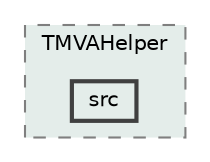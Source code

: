 digraph "addons/TMVAHelper/src"
{
 // LATEX_PDF_SIZE
  bgcolor="transparent";
  edge [fontname=Helvetica,fontsize=10,labelfontname=Helvetica,labelfontsize=10];
  node [fontname=Helvetica,fontsize=10,shape=box,height=0.2,width=0.4];
  compound=true
  subgraph clusterdir_44afe0fcdf3e76c82cef1208b2318c93 {
    graph [ bgcolor="#e4edea", pencolor="grey50", label="TMVAHelper", fontname=Helvetica,fontsize=10 style="filled,dashed", URL="dir_44afe0fcdf3e76c82cef1208b2318c93.html",tooltip=""]
  dir_7e08255de5ddb4d4ab0af583783aead3 [label="src", fillcolor="#e4edea", color="grey25", style="filled,bold", URL="dir_7e08255de5ddb4d4ab0af583783aead3.html",tooltip=""];
  }
}
